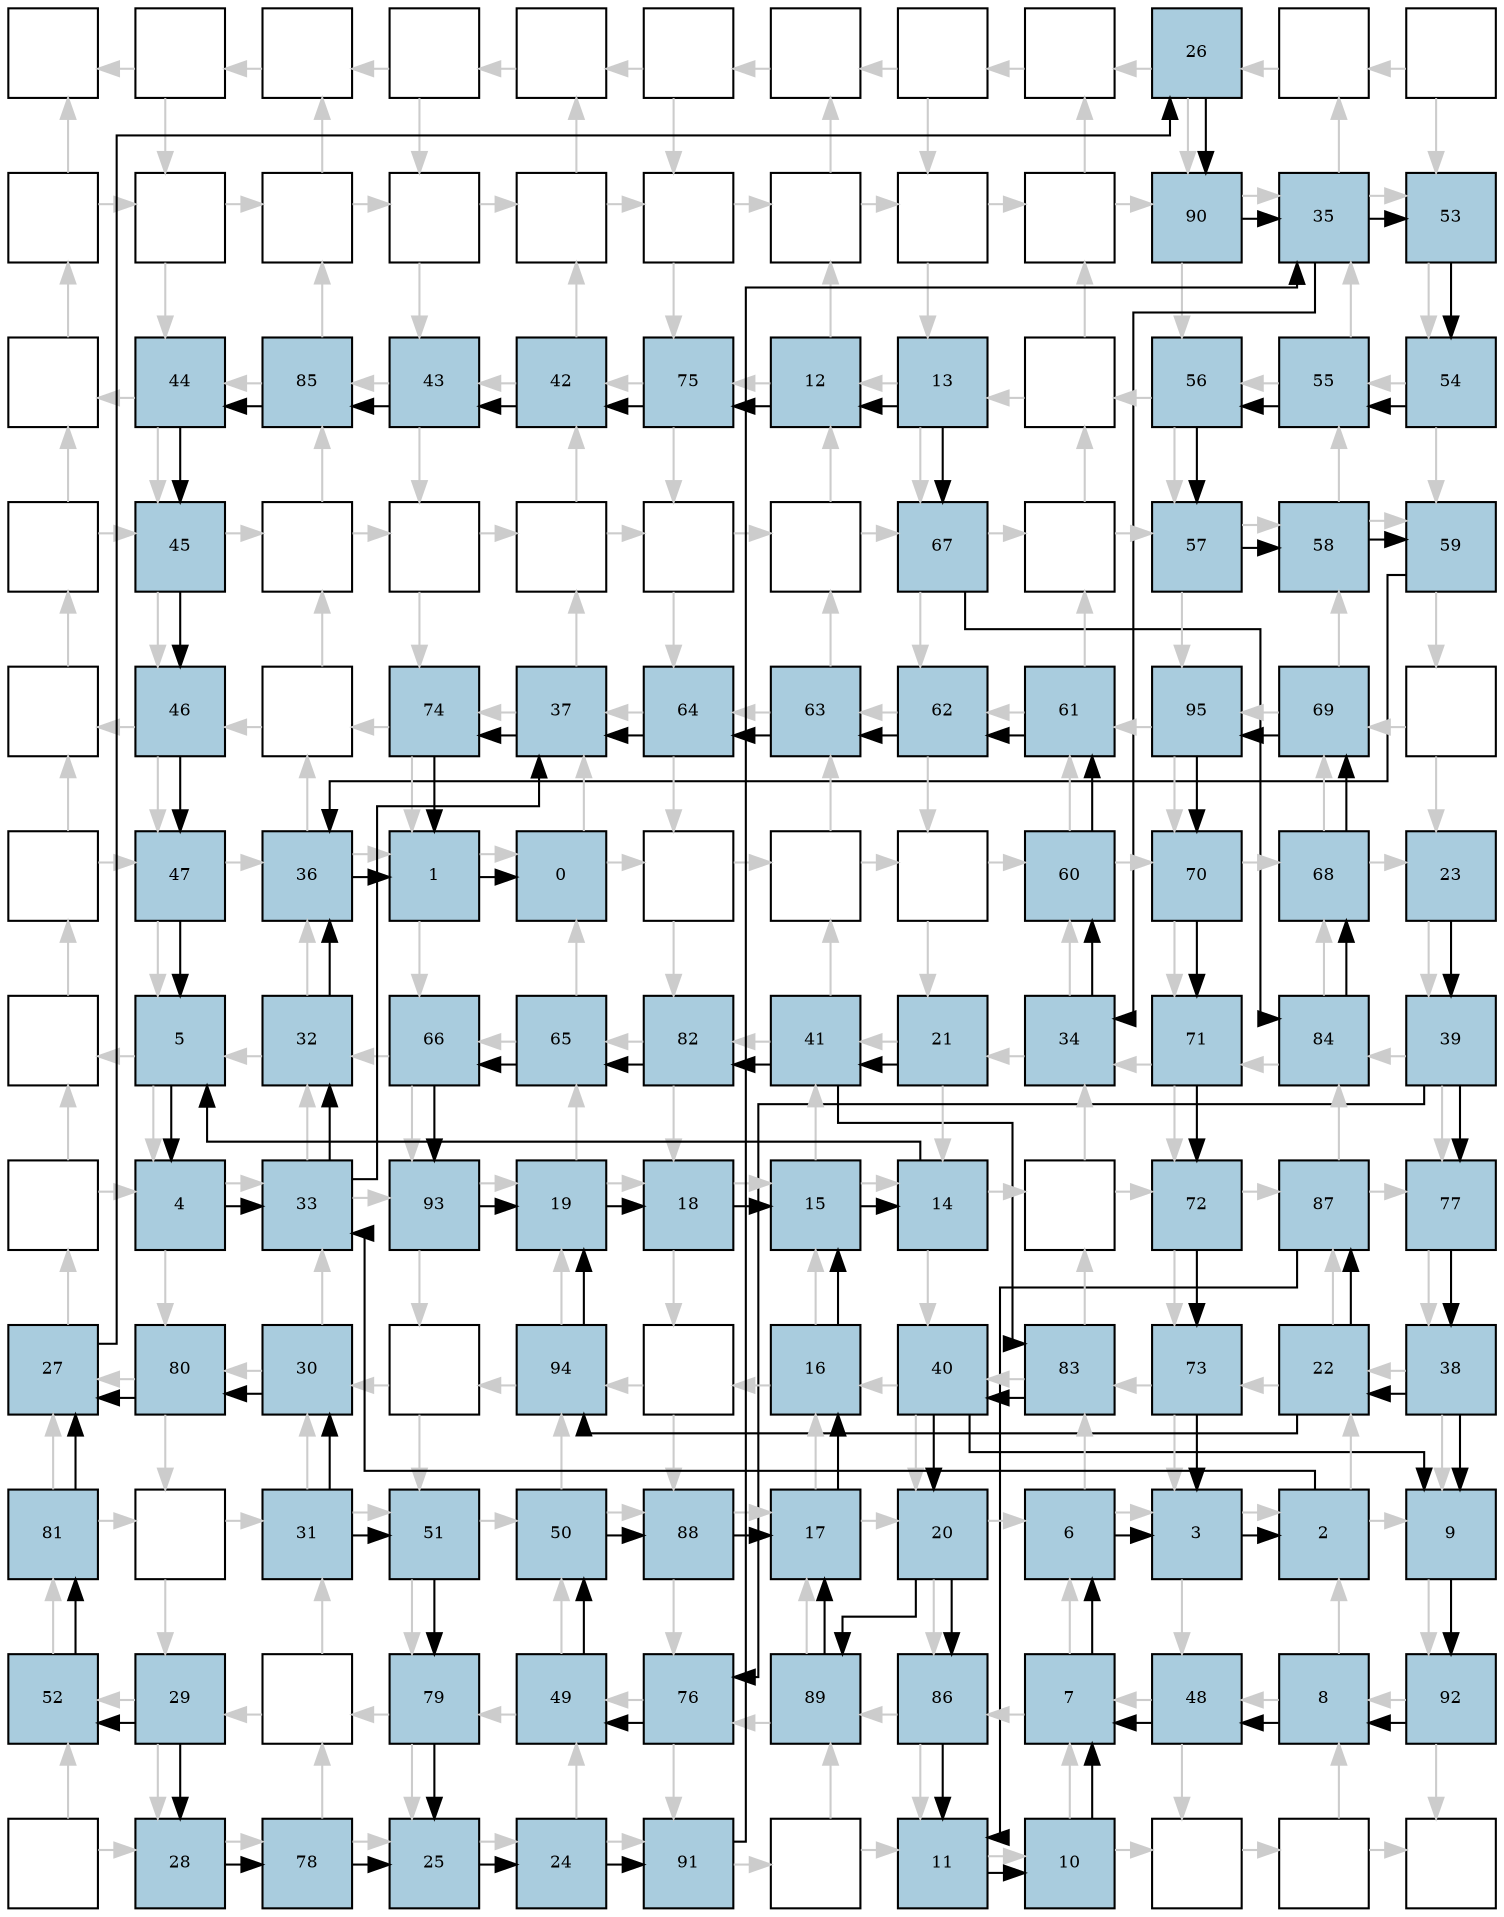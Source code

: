 digraph layout{
rankdir=TB; 

splines=ortho; 

node [style=filled shape=square fixedsize=true width=0.6];
0[label="", fontsize=8, fillcolor="#ffffff"];
1[label="", fontsize=8, fillcolor="#ffffff"];
2[label="", fontsize=8, fillcolor="#ffffff"];
3[label="", fontsize=8, fillcolor="#ffffff"];
4[label="", fontsize=8, fillcolor="#ffffff"];
5[label="", fontsize=8, fillcolor="#ffffff"];
6[label="", fontsize=8, fillcolor="#ffffff"];
7[label="", fontsize=8, fillcolor="#ffffff"];
8[label="", fontsize=8, fillcolor="#ffffff"];
9[label="26", fontsize=8, fillcolor="#a9ccde"];
10[label="", fontsize=8, fillcolor="#ffffff"];
11[label="", fontsize=8, fillcolor="#ffffff"];
12[label="", fontsize=8, fillcolor="#ffffff"];
13[label="", fontsize=8, fillcolor="#ffffff"];
14[label="", fontsize=8, fillcolor="#ffffff"];
15[label="", fontsize=8, fillcolor="#ffffff"];
16[label="", fontsize=8, fillcolor="#ffffff"];
17[label="", fontsize=8, fillcolor="#ffffff"];
18[label="", fontsize=8, fillcolor="#ffffff"];
19[label="", fontsize=8, fillcolor="#ffffff"];
20[label="", fontsize=8, fillcolor="#ffffff"];
21[label="90", fontsize=8, fillcolor="#a9ccde"];
22[label="35", fontsize=8, fillcolor="#a9ccde"];
23[label="53", fontsize=8, fillcolor="#a9ccde"];
24[label="", fontsize=8, fillcolor="#ffffff"];
25[label="44", fontsize=8, fillcolor="#a9ccde"];
26[label="85", fontsize=8, fillcolor="#a9ccde"];
27[label="43", fontsize=8, fillcolor="#a9ccde"];
28[label="42", fontsize=8, fillcolor="#a9ccde"];
29[label="75", fontsize=8, fillcolor="#a9ccde"];
30[label="12", fontsize=8, fillcolor="#a9ccde"];
31[label="13", fontsize=8, fillcolor="#a9ccde"];
32[label="", fontsize=8, fillcolor="#ffffff"];
33[label="56", fontsize=8, fillcolor="#a9ccde"];
34[label="55", fontsize=8, fillcolor="#a9ccde"];
35[label="54", fontsize=8, fillcolor="#a9ccde"];
36[label="", fontsize=8, fillcolor="#ffffff"];
37[label="45", fontsize=8, fillcolor="#a9ccde"];
38[label="", fontsize=8, fillcolor="#ffffff"];
39[label="", fontsize=8, fillcolor="#ffffff"];
40[label="", fontsize=8, fillcolor="#ffffff"];
41[label="", fontsize=8, fillcolor="#ffffff"];
42[label="", fontsize=8, fillcolor="#ffffff"];
43[label="67", fontsize=8, fillcolor="#a9ccde"];
44[label="", fontsize=8, fillcolor="#ffffff"];
45[label="57", fontsize=8, fillcolor="#a9ccde"];
46[label="58", fontsize=8, fillcolor="#a9ccde"];
47[label="59", fontsize=8, fillcolor="#a9ccde"];
48[label="", fontsize=8, fillcolor="#ffffff"];
49[label="46", fontsize=8, fillcolor="#a9ccde"];
50[label="", fontsize=8, fillcolor="#ffffff"];
51[label="74", fontsize=8, fillcolor="#a9ccde"];
52[label="37", fontsize=8, fillcolor="#a9ccde"];
53[label="64", fontsize=8, fillcolor="#a9ccde"];
54[label="63", fontsize=8, fillcolor="#a9ccde"];
55[label="62", fontsize=8, fillcolor="#a9ccde"];
56[label="61", fontsize=8, fillcolor="#a9ccde"];
57[label="95", fontsize=8, fillcolor="#a9ccde"];
58[label="69", fontsize=8, fillcolor="#a9ccde"];
59[label="", fontsize=8, fillcolor="#ffffff"];
60[label="", fontsize=8, fillcolor="#ffffff"];
61[label="47", fontsize=8, fillcolor="#a9ccde"];
62[label="36", fontsize=8, fillcolor="#a9ccde"];
63[label="1", fontsize=8, fillcolor="#a9ccde"];
64[label="0", fontsize=8, fillcolor="#a9ccde"];
65[label="", fontsize=8, fillcolor="#ffffff"];
66[label="", fontsize=8, fillcolor="#ffffff"];
67[label="", fontsize=8, fillcolor="#ffffff"];
68[label="60", fontsize=8, fillcolor="#a9ccde"];
69[label="70", fontsize=8, fillcolor="#a9ccde"];
70[label="68", fontsize=8, fillcolor="#a9ccde"];
71[label="23", fontsize=8, fillcolor="#a9ccde"];
72[label="", fontsize=8, fillcolor="#ffffff"];
73[label="5", fontsize=8, fillcolor="#a9ccde"];
74[label="32", fontsize=8, fillcolor="#a9ccde"];
75[label="66", fontsize=8, fillcolor="#a9ccde"];
76[label="65", fontsize=8, fillcolor="#a9ccde"];
77[label="82", fontsize=8, fillcolor="#a9ccde"];
78[label="41", fontsize=8, fillcolor="#a9ccde"];
79[label="21", fontsize=8, fillcolor="#a9ccde"];
80[label="34", fontsize=8, fillcolor="#a9ccde"];
81[label="71", fontsize=8, fillcolor="#a9ccde"];
82[label="84", fontsize=8, fillcolor="#a9ccde"];
83[label="39", fontsize=8, fillcolor="#a9ccde"];
84[label="", fontsize=8, fillcolor="#ffffff"];
85[label="4", fontsize=8, fillcolor="#a9ccde"];
86[label="33", fontsize=8, fillcolor="#a9ccde"];
87[label="93", fontsize=8, fillcolor="#a9ccde"];
88[label="19", fontsize=8, fillcolor="#a9ccde"];
89[label="18", fontsize=8, fillcolor="#a9ccde"];
90[label="15", fontsize=8, fillcolor="#a9ccde"];
91[label="14", fontsize=8, fillcolor="#a9ccde"];
92[label="", fontsize=8, fillcolor="#ffffff"];
93[label="72", fontsize=8, fillcolor="#a9ccde"];
94[label="87", fontsize=8, fillcolor="#a9ccde"];
95[label="77", fontsize=8, fillcolor="#a9ccde"];
96[label="27", fontsize=8, fillcolor="#a9ccde"];
97[label="80", fontsize=8, fillcolor="#a9ccde"];
98[label="30", fontsize=8, fillcolor="#a9ccde"];
99[label="", fontsize=8, fillcolor="#ffffff"];
100[label="94", fontsize=8, fillcolor="#a9ccde"];
101[label="", fontsize=8, fillcolor="#ffffff"];
102[label="16", fontsize=8, fillcolor="#a9ccde"];
103[label="40", fontsize=8, fillcolor="#a9ccde"];
104[label="83", fontsize=8, fillcolor="#a9ccde"];
105[label="73", fontsize=8, fillcolor="#a9ccde"];
106[label="22", fontsize=8, fillcolor="#a9ccde"];
107[label="38", fontsize=8, fillcolor="#a9ccde"];
108[label="81", fontsize=8, fillcolor="#a9ccde"];
109[label="", fontsize=8, fillcolor="#ffffff"];
110[label="31", fontsize=8, fillcolor="#a9ccde"];
111[label="51", fontsize=8, fillcolor="#a9ccde"];
112[label="50", fontsize=8, fillcolor="#a9ccde"];
113[label="88", fontsize=8, fillcolor="#a9ccde"];
114[label="17", fontsize=8, fillcolor="#a9ccde"];
115[label="20", fontsize=8, fillcolor="#a9ccde"];
116[label="6", fontsize=8, fillcolor="#a9ccde"];
117[label="3", fontsize=8, fillcolor="#a9ccde"];
118[label="2", fontsize=8, fillcolor="#a9ccde"];
119[label="9", fontsize=8, fillcolor="#a9ccde"];
120[label="52", fontsize=8, fillcolor="#a9ccde"];
121[label="29", fontsize=8, fillcolor="#a9ccde"];
122[label="", fontsize=8, fillcolor="#ffffff"];
123[label="79", fontsize=8, fillcolor="#a9ccde"];
124[label="49", fontsize=8, fillcolor="#a9ccde"];
125[label="76", fontsize=8, fillcolor="#a9ccde"];
126[label="89", fontsize=8, fillcolor="#a9ccde"];
127[label="86", fontsize=8, fillcolor="#a9ccde"];
128[label="7", fontsize=8, fillcolor="#a9ccde"];
129[label="48", fontsize=8, fillcolor="#a9ccde"];
130[label="8", fontsize=8, fillcolor="#a9ccde"];
131[label="92", fontsize=8, fillcolor="#a9ccde"];
132[label="", fontsize=8, fillcolor="#ffffff"];
133[label="28", fontsize=8, fillcolor="#a9ccde"];
134[label="78", fontsize=8, fillcolor="#a9ccde"];
135[label="25", fontsize=8, fillcolor="#a9ccde"];
136[label="24", fontsize=8, fillcolor="#a9ccde"];
137[label="91", fontsize=8, fillcolor="#a9ccde"];
138[label="", fontsize=8, fillcolor="#ffffff"];
139[label="11", fontsize=8, fillcolor="#a9ccde"];
140[label="10", fontsize=8, fillcolor="#a9ccde"];
141[label="", fontsize=8, fillcolor="#ffffff"];
142[label="", fontsize=8, fillcolor="#ffffff"];
143[label="", fontsize=8, fillcolor="#ffffff"];
edge [constraint=false, style=vis];
1 -> 0 [color="#cccccc"];
1 -> 13 [color="#cccccc"];
2 -> 1 [color="#cccccc"];
3 -> 2 [color="#cccccc"];
3 -> 15 [color="#cccccc"];
4 -> 3 [color="#cccccc"];
5 -> 4 [color="#cccccc"];
5 -> 17 [color="#cccccc"];
6 -> 5 [color="#cccccc"];
7 -> 6 [color="#cccccc"];
7 -> 19 [color="#cccccc"];
8 -> 7 [color="#cccccc"];
9 -> 8 [color="#cccccc"];
9 -> 21 [color="#cccccc"];
10 -> 9 [color="#cccccc"];
11 -> 10 [color="#cccccc"];
11 -> 23 [color="#cccccc"];
12 -> 13 [color="#cccccc"];
12 -> 0 [color="#cccccc"];
13 -> 25 [color="#cccccc"];
13 -> 14 [color="#cccccc"];
14 -> 15 [color="#cccccc"];
14 -> 2 [color="#cccccc"];
15 -> 27 [color="#cccccc"];
15 -> 16 [color="#cccccc"];
16 -> 17 [color="#cccccc"];
16 -> 4 [color="#cccccc"];
17 -> 29 [color="#cccccc"];
17 -> 18 [color="#cccccc"];
18 -> 19 [color="#cccccc"];
18 -> 6 [color="#cccccc"];
19 -> 31 [color="#cccccc"];
19 -> 20 [color="#cccccc"];
20 -> 21 [color="#cccccc"];
20 -> 8 [color="#cccccc"];
21 -> 33 [color="#cccccc"];
21 -> 22 [color="#cccccc"];
22 -> 23 [color="#cccccc"];
22 -> 10 [color="#cccccc"];
23 -> 35 [color="#cccccc"];
24 -> 12 [color="#cccccc"];
25 -> 24 [color="#cccccc"];
25 -> 37 [color="#cccccc"];
26 -> 14 [color="#cccccc"];
26 -> 25 [color="#cccccc"];
27 -> 26 [color="#cccccc"];
27 -> 39 [color="#cccccc"];
28 -> 16 [color="#cccccc"];
28 -> 27 [color="#cccccc"];
29 -> 28 [color="#cccccc"];
29 -> 41 [color="#cccccc"];
30 -> 18 [color="#cccccc"];
30 -> 29 [color="#cccccc"];
31 -> 30 [color="#cccccc"];
31 -> 43 [color="#cccccc"];
32 -> 20 [color="#cccccc"];
32 -> 31 [color="#cccccc"];
33 -> 32 [color="#cccccc"];
33 -> 45 [color="#cccccc"];
34 -> 22 [color="#cccccc"];
34 -> 33 [color="#cccccc"];
35 -> 34 [color="#cccccc"];
35 -> 47 [color="#cccccc"];
36 -> 37 [color="#cccccc"];
36 -> 24 [color="#cccccc"];
37 -> 49 [color="#cccccc"];
37 -> 38 [color="#cccccc"];
38 -> 39 [color="#cccccc"];
38 -> 26 [color="#cccccc"];
39 -> 51 [color="#cccccc"];
39 -> 40 [color="#cccccc"];
40 -> 41 [color="#cccccc"];
40 -> 28 [color="#cccccc"];
41 -> 53 [color="#cccccc"];
41 -> 42 [color="#cccccc"];
42 -> 43 [color="#cccccc"];
42 -> 30 [color="#cccccc"];
43 -> 55 [color="#cccccc"];
43 -> 44 [color="#cccccc"];
44 -> 45 [color="#cccccc"];
44 -> 32 [color="#cccccc"];
45 -> 57 [color="#cccccc"];
45 -> 46 [color="#cccccc"];
46 -> 47 [color="#cccccc"];
46 -> 34 [color="#cccccc"];
47 -> 59 [color="#cccccc"];
48 -> 36 [color="#cccccc"];
49 -> 48 [color="#cccccc"];
49 -> 61 [color="#cccccc"];
50 -> 38 [color="#cccccc"];
50 -> 49 [color="#cccccc"];
51 -> 50 [color="#cccccc"];
51 -> 63 [color="#cccccc"];
52 -> 40 [color="#cccccc"];
52 -> 51 [color="#cccccc"];
53 -> 52 [color="#cccccc"];
53 -> 65 [color="#cccccc"];
54 -> 42 [color="#cccccc"];
54 -> 53 [color="#cccccc"];
55 -> 54 [color="#cccccc"];
55 -> 67 [color="#cccccc"];
56 -> 44 [color="#cccccc"];
56 -> 55 [color="#cccccc"];
57 -> 56 [color="#cccccc"];
57 -> 69 [color="#cccccc"];
58 -> 46 [color="#cccccc"];
58 -> 57 [color="#cccccc"];
59 -> 58 [color="#cccccc"];
59 -> 71 [color="#cccccc"];
60 -> 61 [color="#cccccc"];
60 -> 48 [color="#cccccc"];
61 -> 73 [color="#cccccc"];
61 -> 62 [color="#cccccc"];
62 -> 63 [color="#cccccc"];
62 -> 50 [color="#cccccc"];
63 -> 75 [color="#cccccc"];
63 -> 64 [color="#cccccc"];
64 -> 65 [color="#cccccc"];
64 -> 52 [color="#cccccc"];
65 -> 77 [color="#cccccc"];
65 -> 66 [color="#cccccc"];
66 -> 67 [color="#cccccc"];
66 -> 54 [color="#cccccc"];
67 -> 79 [color="#cccccc"];
67 -> 68 [color="#cccccc"];
68 -> 69 [color="#cccccc"];
68 -> 56 [color="#cccccc"];
69 -> 81 [color="#cccccc"];
69 -> 70 [color="#cccccc"];
70 -> 71 [color="#cccccc"];
70 -> 58 [color="#cccccc"];
71 -> 83 [color="#cccccc"];
72 -> 60 [color="#cccccc"];
73 -> 72 [color="#cccccc"];
73 -> 85 [color="#cccccc"];
74 -> 62 [color="#cccccc"];
74 -> 73 [color="#cccccc"];
75 -> 74 [color="#cccccc"];
75 -> 87 [color="#cccccc"];
76 -> 64 [color="#cccccc"];
76 -> 75 [color="#cccccc"];
77 -> 76 [color="#cccccc"];
77 -> 89 [color="#cccccc"];
78 -> 66 [color="#cccccc"];
78 -> 77 [color="#cccccc"];
79 -> 78 [color="#cccccc"];
79 -> 91 [color="#cccccc"];
80 -> 68 [color="#cccccc"];
80 -> 79 [color="#cccccc"];
81 -> 80 [color="#cccccc"];
81 -> 93 [color="#cccccc"];
82 -> 70 [color="#cccccc"];
82 -> 81 [color="#cccccc"];
83 -> 82 [color="#cccccc"];
83 -> 95 [color="#cccccc"];
84 -> 85 [color="#cccccc"];
84 -> 72 [color="#cccccc"];
85 -> 97 [color="#cccccc"];
85 -> 86 [color="#cccccc"];
86 -> 87 [color="#cccccc"];
86 -> 74 [color="#cccccc"];
87 -> 99 [color="#cccccc"];
87 -> 88 [color="#cccccc"];
88 -> 89 [color="#cccccc"];
88 -> 76 [color="#cccccc"];
89 -> 101 [color="#cccccc"];
89 -> 90 [color="#cccccc"];
90 -> 91 [color="#cccccc"];
90 -> 78 [color="#cccccc"];
91 -> 103 [color="#cccccc"];
91 -> 92 [color="#cccccc"];
92 -> 93 [color="#cccccc"];
92 -> 80 [color="#cccccc"];
93 -> 105 [color="#cccccc"];
93 -> 94 [color="#cccccc"];
94 -> 95 [color="#cccccc"];
94 -> 82 [color="#cccccc"];
95 -> 107 [color="#cccccc"];
96 -> 84 [color="#cccccc"];
97 -> 96 [color="#cccccc"];
97 -> 109 [color="#cccccc"];
98 -> 86 [color="#cccccc"];
98 -> 97 [color="#cccccc"];
99 -> 98 [color="#cccccc"];
99 -> 111 [color="#cccccc"];
100 -> 88 [color="#cccccc"];
100 -> 99 [color="#cccccc"];
101 -> 100 [color="#cccccc"];
101 -> 113 [color="#cccccc"];
102 -> 90 [color="#cccccc"];
102 -> 101 [color="#cccccc"];
103 -> 102 [color="#cccccc"];
103 -> 115 [color="#cccccc"];
104 -> 92 [color="#cccccc"];
104 -> 103 [color="#cccccc"];
105 -> 104 [color="#cccccc"];
105 -> 117 [color="#cccccc"];
106 -> 94 [color="#cccccc"];
106 -> 105 [color="#cccccc"];
107 -> 106 [color="#cccccc"];
107 -> 119 [color="#cccccc"];
108 -> 109 [color="#cccccc"];
108 -> 96 [color="#cccccc"];
109 -> 121 [color="#cccccc"];
109 -> 110 [color="#cccccc"];
110 -> 111 [color="#cccccc"];
110 -> 98 [color="#cccccc"];
111 -> 123 [color="#cccccc"];
111 -> 112 [color="#cccccc"];
112 -> 113 [color="#cccccc"];
112 -> 100 [color="#cccccc"];
113 -> 125 [color="#cccccc"];
113 -> 114 [color="#cccccc"];
114 -> 115 [color="#cccccc"];
114 -> 102 [color="#cccccc"];
115 -> 127 [color="#cccccc"];
115 -> 116 [color="#cccccc"];
116 -> 117 [color="#cccccc"];
116 -> 104 [color="#cccccc"];
117 -> 129 [color="#cccccc"];
117 -> 118 [color="#cccccc"];
118 -> 119 [color="#cccccc"];
118 -> 106 [color="#cccccc"];
119 -> 131 [color="#cccccc"];
120 -> 108 [color="#cccccc"];
121 -> 120 [color="#cccccc"];
121 -> 133 [color="#cccccc"];
122 -> 110 [color="#cccccc"];
122 -> 121 [color="#cccccc"];
123 -> 122 [color="#cccccc"];
123 -> 135 [color="#cccccc"];
124 -> 112 [color="#cccccc"];
124 -> 123 [color="#cccccc"];
125 -> 124 [color="#cccccc"];
125 -> 137 [color="#cccccc"];
126 -> 114 [color="#cccccc"];
126 -> 125 [color="#cccccc"];
127 -> 126 [color="#cccccc"];
127 -> 139 [color="#cccccc"];
128 -> 116 [color="#cccccc"];
128 -> 127 [color="#cccccc"];
129 -> 128 [color="#cccccc"];
129 -> 141 [color="#cccccc"];
130 -> 118 [color="#cccccc"];
130 -> 129 [color="#cccccc"];
131 -> 130 [color="#cccccc"];
131 -> 143 [color="#cccccc"];
132 -> 133 [color="#cccccc"];
132 -> 120 [color="#cccccc"];
133 -> 134 [color="#cccccc"];
134 -> 135 [color="#cccccc"];
134 -> 122 [color="#cccccc"];
135 -> 136 [color="#cccccc"];
136 -> 137 [color="#cccccc"];
136 -> 124 [color="#cccccc"];
137 -> 138 [color="#cccccc"];
138 -> 139 [color="#cccccc"];
138 -> 126 [color="#cccccc"];
139 -> 140 [color="#cccccc"];
140 -> 141 [color="#cccccc"];
140 -> 128 [color="#cccccc"];
141 -> 142 [color="#cccccc"];
142 -> 143 [color="#cccccc"];
142 -> 130 [color="#cccccc"];
30 -> 29;
29 -> 28;
28 -> 27;
27 -> 26;
26 -> 25;
25 -> 37;
37 -> 49;
49 -> 61;
61 -> 73;
91 -> 73;
115 -> 127;
127 -> 139;
106 -> 94;
94 -> 139;
130 -> 129;
129 -> 128;
140 -> 128;
22 -> 80;
86 -> 74;
118 -> 86;
85 -> 86;
110 -> 98;
121 -> 133;
103 -> 115;
71 -> 83;
139 -> 140;
83 -> 125;
125 -> 124;
124 -> 112;
112 -> 113;
113 -> 114;
115 -> 126;
126 -> 114;
89 -> 90;
102 -> 90;
107 -> 119;
103 -> 119;
83 -> 95;
95 -> 107;
107 -> 106;
9 -> 21;
21 -> 22;
136 -> 137;
137 -> 22;
128 -> 116;
133 -> 134;
134 -> 135;
110 -> 111;
111 -> 123;
123 -> 135;
98 -> 97;
97 -> 96;
121 -> 120;
120 -> 108;
108 -> 96;
74 -> 62;
22 -> 23;
23 -> 35;
35 -> 34;
34 -> 33;
33 -> 45;
45 -> 46;
46 -> 47;
47 -> 62;
135 -> 136;
80 -> 68;
68 -> 56;
56 -> 55;
55 -> 54;
54 -> 53;
53 -> 52;
86 -> 52;
119 -> 131;
131 -> 130;
78 -> 77;
77 -> 76;
76 -> 75;
75 -> 87;
87 -> 88;
106 -> 100;
100 -> 88;
78 -> 104;
104 -> 103;
79 -> 78;
31 -> 30;
88 -> 89;
114 -> 102;
90 -> 91;
31 -> 43;
43 -> 82;
82 -> 70;
70 -> 58;
58 -> 57;
57 -> 69;
69 -> 81;
81 -> 93;
93 -> 105;
105 -> 117;
116 -> 117;
62 -> 63;
52 -> 51;
51 -> 63;
73 -> 85;
117 -> 118;
63 -> 64;
96 -> 9;
edge [constraint=true, style=invis];
0 -> 12 -> 24 -> 36 -> 48 -> 60 -> 72 -> 84 -> 96 -> 108 -> 120 -> 132;
1 -> 13 -> 25 -> 37 -> 49 -> 61 -> 73 -> 85 -> 97 -> 109 -> 121 -> 133;
2 -> 14 -> 26 -> 38 -> 50 -> 62 -> 74 -> 86 -> 98 -> 110 -> 122 -> 134;
3 -> 15 -> 27 -> 39 -> 51 -> 63 -> 75 -> 87 -> 99 -> 111 -> 123 -> 135;
4 -> 16 -> 28 -> 40 -> 52 -> 64 -> 76 -> 88 -> 100 -> 112 -> 124 -> 136;
5 -> 17 -> 29 -> 41 -> 53 -> 65 -> 77 -> 89 -> 101 -> 113 -> 125 -> 137;
6 -> 18 -> 30 -> 42 -> 54 -> 66 -> 78 -> 90 -> 102 -> 114 -> 126 -> 138;
7 -> 19 -> 31 -> 43 -> 55 -> 67 -> 79 -> 91 -> 103 -> 115 -> 127 -> 139;
8 -> 20 -> 32 -> 44 -> 56 -> 68 -> 80 -> 92 -> 104 -> 116 -> 128 -> 140;
9 -> 21 -> 33 -> 45 -> 57 -> 69 -> 81 -> 93 -> 105 -> 117 -> 129 -> 141;
10 -> 22 -> 34 -> 46 -> 58 -> 70 -> 82 -> 94 -> 106 -> 118 -> 130 -> 142;
11 -> 23 -> 35 -> 47 -> 59 -> 71 -> 83 -> 95 -> 107 -> 119 -> 131 -> 143;
rank = same { 0 -> 1 -> 2 -> 3 -> 4 -> 5 -> 6 -> 7 -> 8 -> 9 -> 10 -> 11;};
rank = same { 12 -> 13 -> 14 -> 15 -> 16 -> 17 -> 18 -> 19 -> 20 -> 21 -> 22 -> 23;};
rank = same { 24 -> 25 -> 26 -> 27 -> 28 -> 29 -> 30 -> 31 -> 32 -> 33 -> 34 -> 35;};
rank = same { 36 -> 37 -> 38 -> 39 -> 40 -> 41 -> 42 -> 43 -> 44 -> 45 -> 46 -> 47;};
rank = same { 48 -> 49 -> 50 -> 51 -> 52 -> 53 -> 54 -> 55 -> 56 -> 57 -> 58 -> 59;};
rank = same { 60 -> 61 -> 62 -> 63 -> 64 -> 65 -> 66 -> 67 -> 68 -> 69 -> 70 -> 71;};
rank = same { 72 -> 73 -> 74 -> 75 -> 76 -> 77 -> 78 -> 79 -> 80 -> 81 -> 82 -> 83;};
rank = same { 84 -> 85 -> 86 -> 87 -> 88 -> 89 -> 90 -> 91 -> 92 -> 93 -> 94 -> 95;};
rank = same { 96 -> 97 -> 98 -> 99 -> 100 -> 101 -> 102 -> 103 -> 104 -> 105 -> 106 -> 107;};
rank = same { 108 -> 109 -> 110 -> 111 -> 112 -> 113 -> 114 -> 115 -> 116 -> 117 -> 118 -> 119;};
rank = same { 120 -> 121 -> 122 -> 123 -> 124 -> 125 -> 126 -> 127 -> 128 -> 129 -> 130 -> 131;};
rank = same { 132 -> 133 -> 134 -> 135 -> 136 -> 137 -> 138 -> 139 -> 140 -> 141 -> 142 -> 143;};
}
